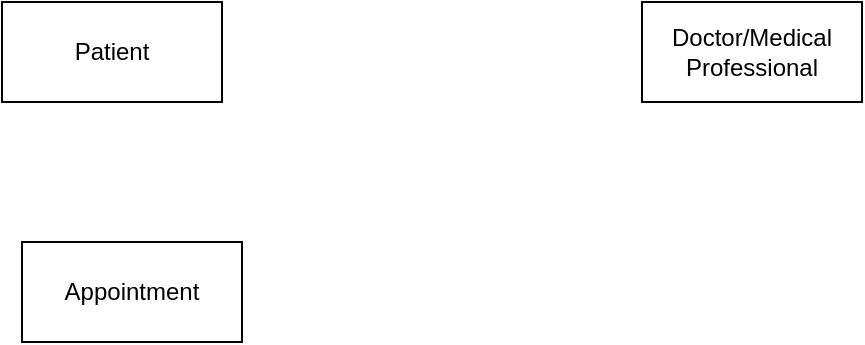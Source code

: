 <mxfile version="22.1.1" type="github">
  <diagram name="Page-1" id="Qy2TzYvvnMDtDnxc6B2E">
    <mxGraphModel dx="1026" dy="612" grid="1" gridSize="10" guides="1" tooltips="1" connect="1" arrows="1" fold="1" page="1" pageScale="1" pageWidth="850" pageHeight="1100" math="0" shadow="0">
      <root>
        <mxCell id="0" />
        <mxCell id="1" parent="0" />
        <mxCell id="3l_620mSqwGG3C2m_9Dw-1" value="Patient" style="html=1;whiteSpace=wrap;" vertex="1" parent="1">
          <mxGeometry x="220" y="280" width="110" height="50" as="geometry" />
        </mxCell>
        <mxCell id="3l_620mSqwGG3C2m_9Dw-2" value="Doctor/Medical Professional" style="html=1;whiteSpace=wrap;" vertex="1" parent="1">
          <mxGeometry x="540" y="280" width="110" height="50" as="geometry" />
        </mxCell>
        <mxCell id="3l_620mSqwGG3C2m_9Dw-3" value="Appointment" style="html=1;whiteSpace=wrap;" vertex="1" parent="1">
          <mxGeometry x="230" y="400" width="110" height="50" as="geometry" />
        </mxCell>
      </root>
    </mxGraphModel>
  </diagram>
</mxfile>
